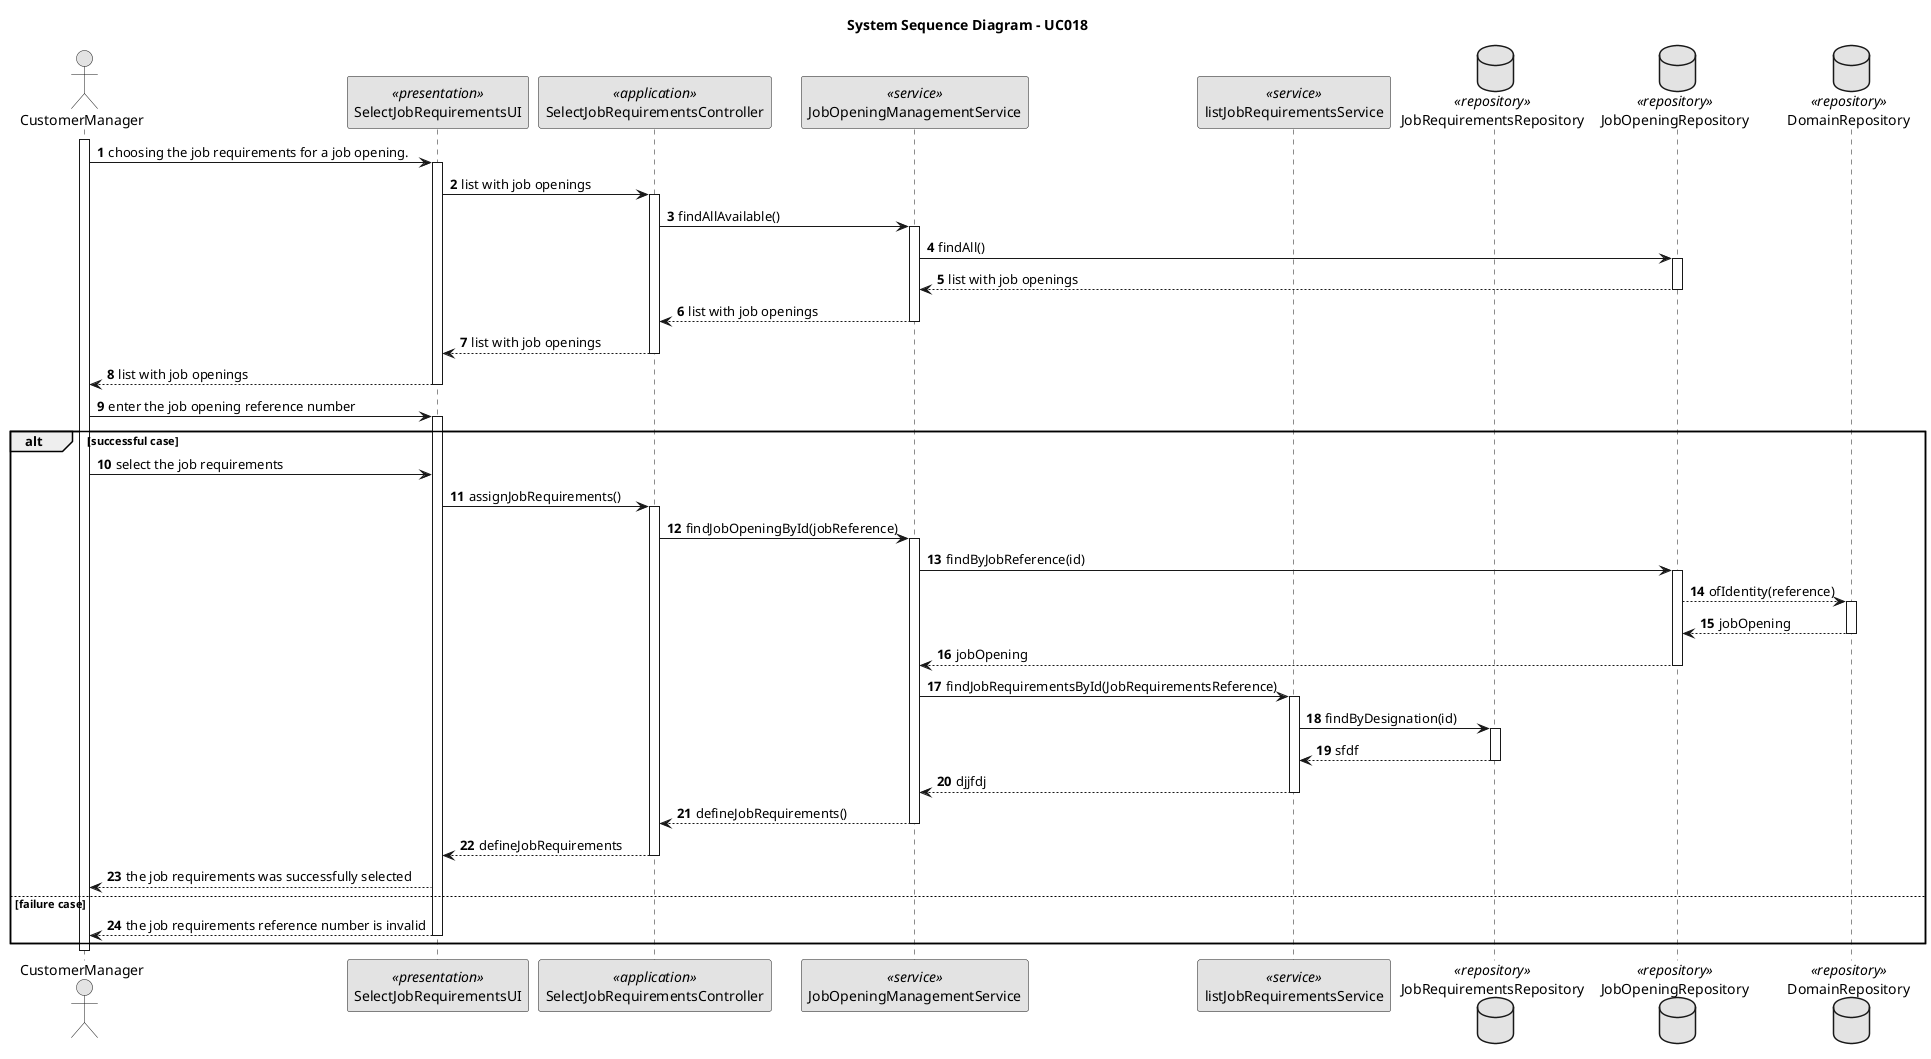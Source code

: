@startuml
skinparam monochrome true
skinparam packageStyle rectangle
skinparam shadowing false

autonumber

title System Sequence Diagram - UC018

'hide footbox
actor CustomerManager as CM
participant SelectJobRequirementsUI as UI <<presentation>>
participant SelectJobRequirementsController as Controller <<application>>
participant JobOpeningManagementService as JobOpeningManagementService <<service>>
participant listJobRequirementsService as listJobRequirementsService <<service>>
database JobRequirementsRepository as JobRequirementsRepository <<repository>>
database JobOpeningRepository as JobOpeningRepository <<repository>>
database DomainRepository as DomainRepository <<repository>>

activate CM

    CM -> UI : choosing the job requirements for a job opening.

    activate UI
        UI -> Controller : list with job openings

             activate Controller
                Controller -> JobOpeningManagementService : findAllAvailable()

             activate JobOpeningManagementService
                JobOpeningManagementService -> JobOpeningRepository : findAll()

                    activate JobOpeningRepository
                        JobOpeningRepository --> JobOpeningManagementService : list with job openings
                    deactivate JobOpeningRepository

                JobOpeningManagementService --> Controller : list with job openings
             deactivate JobOpeningManagementService

                Controller --> UI : list with job openings
             deactivate Controller

        UI --> CM : list with job openings

    deactivate UI
        CM -> UI : enter the job opening reference number

    alt successful case

        activate UI

        CM -> UI : select the job requirements

        UI -> Controller : assignJobRequirements()

            activate Controller

                Controller -> JobOpeningManagementService : findJobOpeningById(jobReference)

                    activate JobOpeningManagementService
                        JobOpeningManagementService -> JobOpeningRepository : findByJobReference(id)

                        activate JobOpeningRepository
                            JobOpeningRepository --> DomainRepository : ofIdentity(reference)

                            activate DomainRepository
                                DomainRepository --> JobOpeningRepository : jobOpening

                            deactivate DomainRepository

                            JobOpeningRepository --> JobOpeningManagementService : jobOpening
                        deactivate JobOpeningRepository

                        JobOpeningManagementService -> listJobRequirementsService : findJobRequirementsById(JobRequirementsReference)

                        activate listJobRequirementsService
                            listJobRequirementsService -> JobRequirementsRepository :findByDesignation(id)

                            activate JobRequirementsRepository
                                JobRequirementsRepository --> listJobRequirementsService : sfdf

                            deactivate JobRequirementsRepository

                            listJobRequirementsService --> JobOpeningManagementService : djjfdj

                        deactivate listJobRequirementsService

                        JobOpeningManagementService --> Controller : defineJobRequirements()
                    deactivate JobOpeningManagementService
                    Controller --> UI : defineJobRequirements

            deactivate Controller

                UI-->CM : the job requirements was successfully selected

    else failure case
        UI --> CM : the job requirements reference number is invalid
        deactivate UI
    end



deactivate CM


@enduml